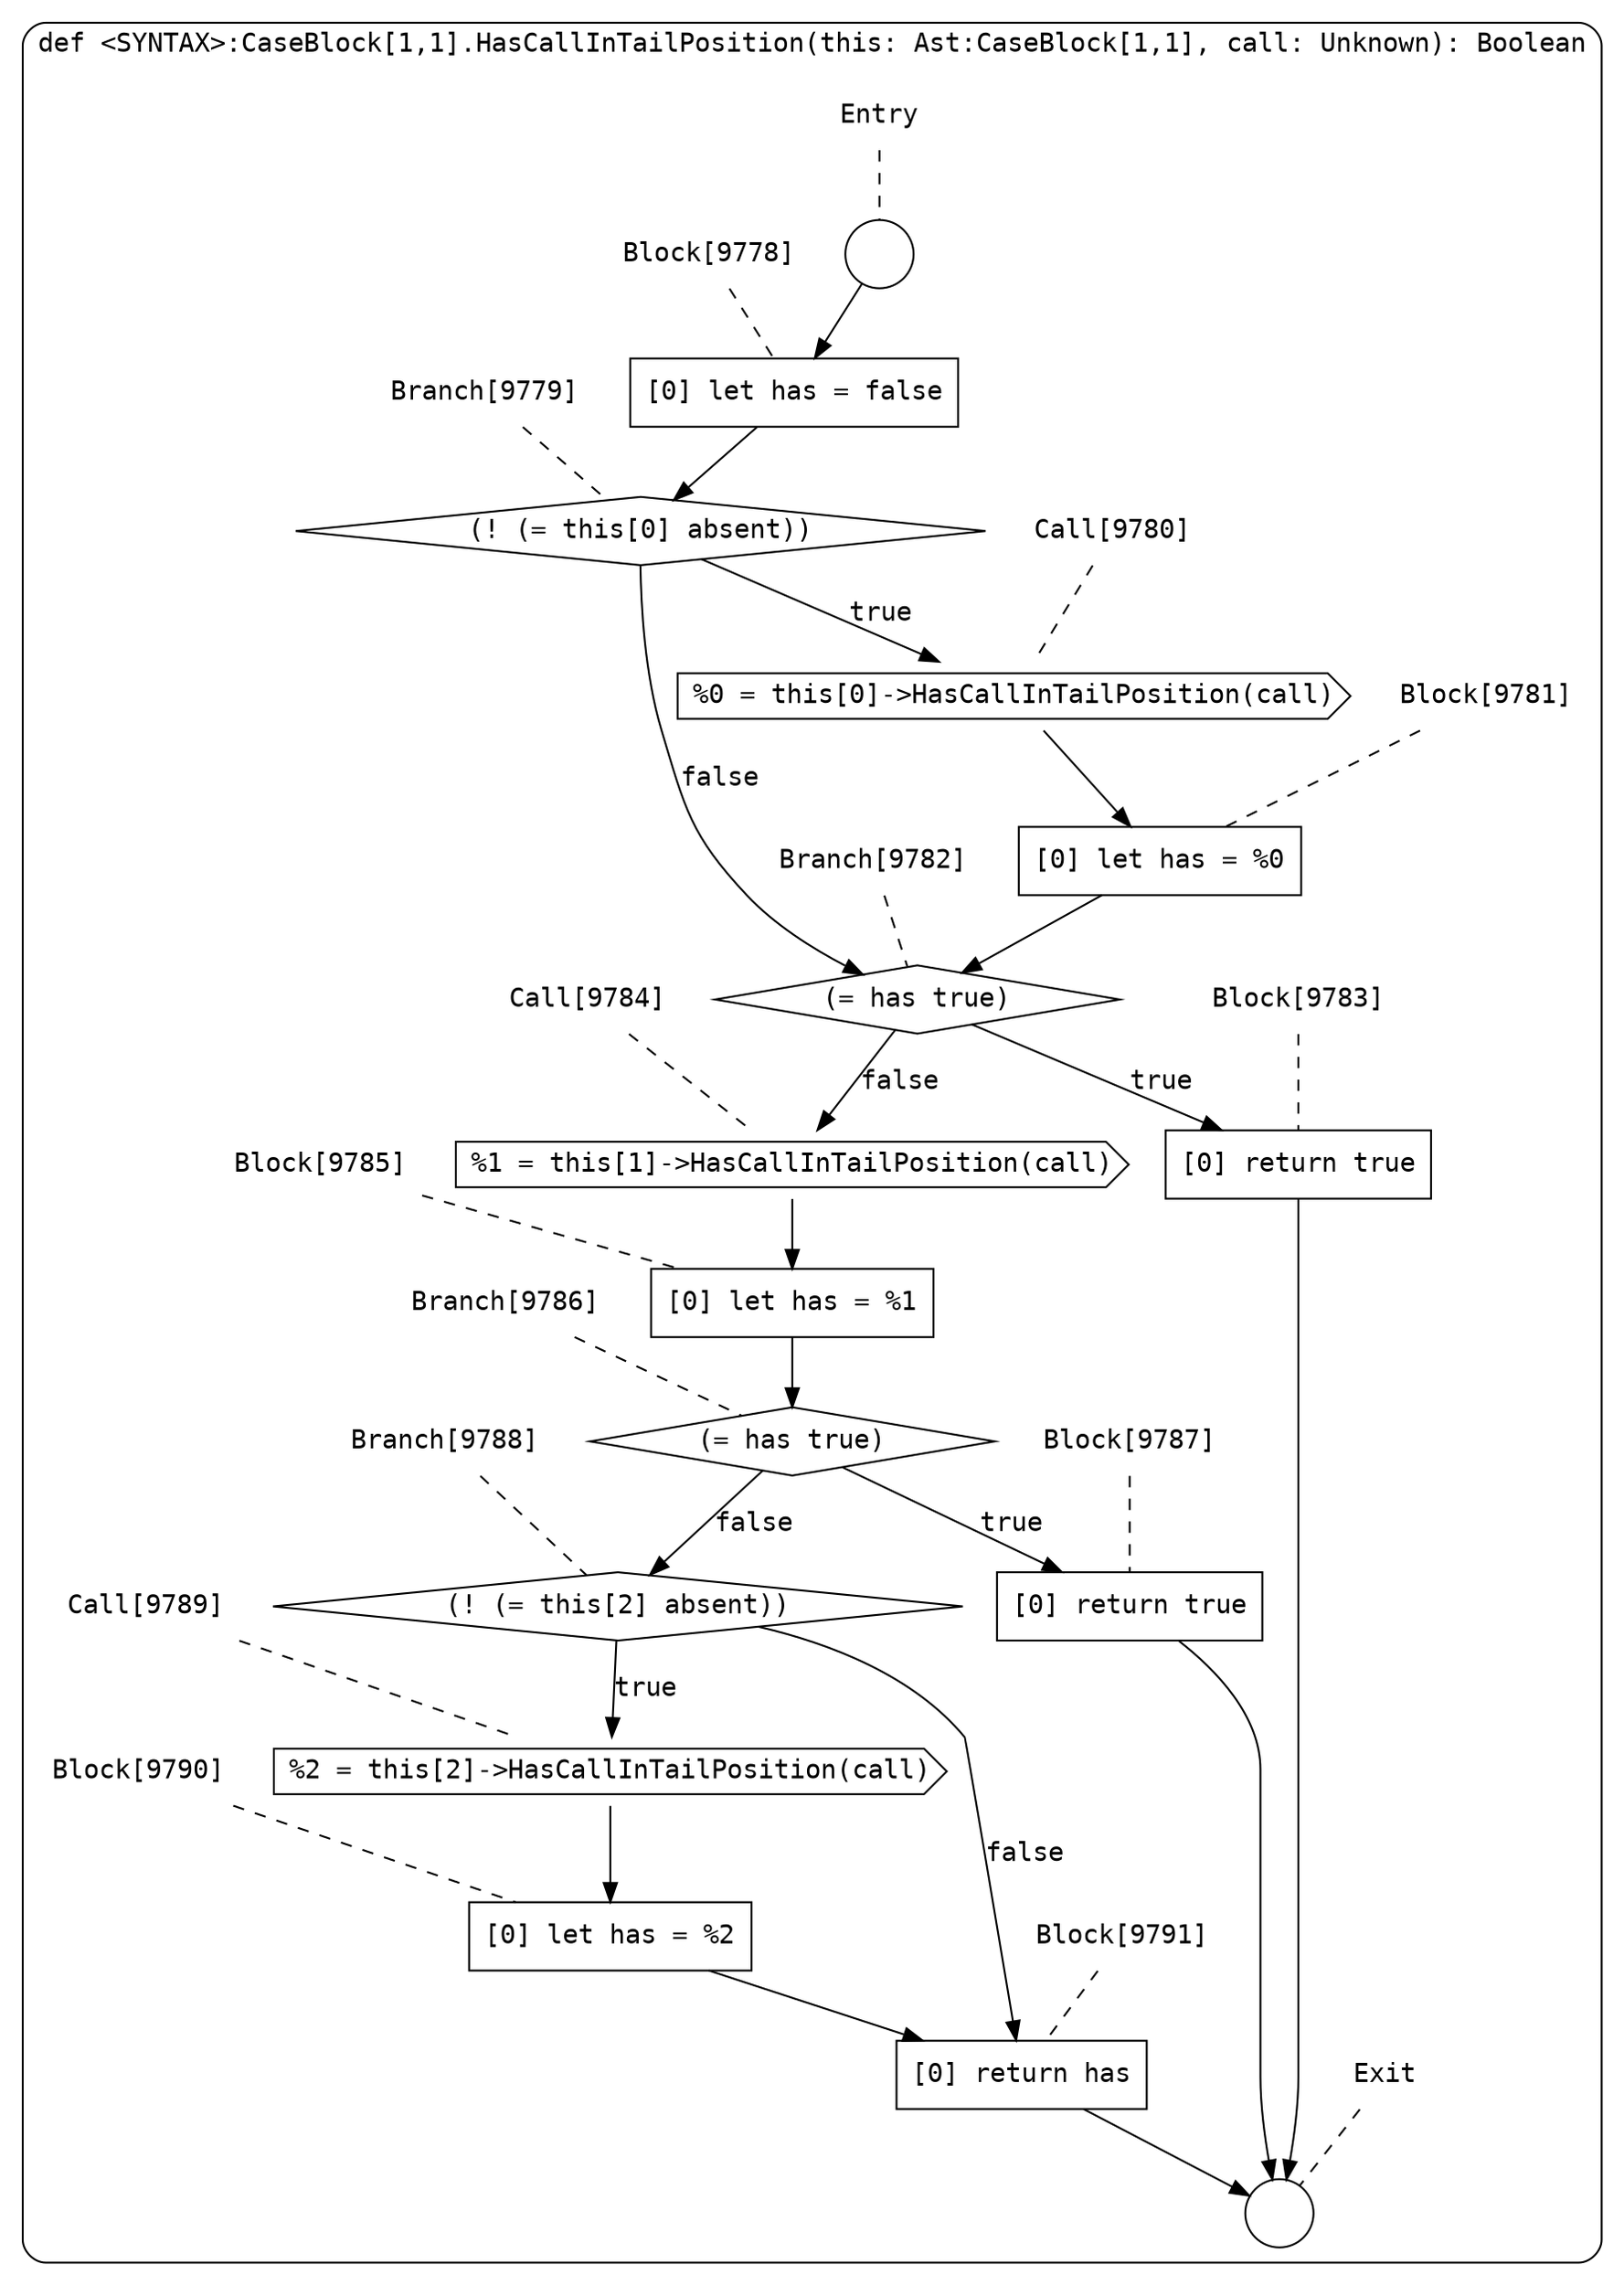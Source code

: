 digraph {
  graph [fontname = "Consolas"]
  node [fontname = "Consolas"]
  edge [fontname = "Consolas"]
  subgraph cluster1765 {
    label = "def <SYNTAX>:CaseBlock[1,1].HasCallInTailPosition(this: Ast:CaseBlock[1,1], call: Unknown): Boolean"
    style = rounded
    cluster1765_entry_name [shape=none, label=<<font color="black">Entry</font>>]
    cluster1765_entry_name -> cluster1765_entry [arrowhead=none, color="black", style=dashed]
    cluster1765_entry [shape=circle label=" " color="black" fillcolor="white" style=filled]
    cluster1765_entry -> node9778 [color="black"]
    cluster1765_exit_name [shape=none, label=<<font color="black">Exit</font>>]
    cluster1765_exit_name -> cluster1765_exit [arrowhead=none, color="black", style=dashed]
    cluster1765_exit [shape=circle label=" " color="black" fillcolor="white" style=filled]
    node9778_name [shape=none, label=<<font color="black">Block[9778]</font>>]
    node9778_name -> node9778 [arrowhead=none, color="black", style=dashed]
    node9778 [shape=box, label=<<font color="black">[0] let has = false<BR ALIGN="LEFT"/></font>> color="black" fillcolor="white", style=filled]
    node9778 -> node9779 [color="black"]
    node9779_name [shape=none, label=<<font color="black">Branch[9779]</font>>]
    node9779_name -> node9779 [arrowhead=none, color="black", style=dashed]
    node9779 [shape=diamond, label=<<font color="black">(! (= this[0] absent))</font>> color="black" fillcolor="white", style=filled]
    node9779 -> node9780 [label=<<font color="black">true</font>> color="black"]
    node9779 -> node9782 [label=<<font color="black">false</font>> color="black"]
    node9780_name [shape=none, label=<<font color="black">Call[9780]</font>>]
    node9780_name -> node9780 [arrowhead=none, color="black", style=dashed]
    node9780 [shape=cds, label=<<font color="black">%0 = this[0]-&gt;HasCallInTailPosition(call)</font>> color="black" fillcolor="white", style=filled]
    node9780 -> node9781 [color="black"]
    node9782_name [shape=none, label=<<font color="black">Branch[9782]</font>>]
    node9782_name -> node9782 [arrowhead=none, color="black", style=dashed]
    node9782 [shape=diamond, label=<<font color="black">(= has true)</font>> color="black" fillcolor="white", style=filled]
    node9782 -> node9783 [label=<<font color="black">true</font>> color="black"]
    node9782 -> node9784 [label=<<font color="black">false</font>> color="black"]
    node9781_name [shape=none, label=<<font color="black">Block[9781]</font>>]
    node9781_name -> node9781 [arrowhead=none, color="black", style=dashed]
    node9781 [shape=box, label=<<font color="black">[0] let has = %0<BR ALIGN="LEFT"/></font>> color="black" fillcolor="white", style=filled]
    node9781 -> node9782 [color="black"]
    node9783_name [shape=none, label=<<font color="black">Block[9783]</font>>]
    node9783_name -> node9783 [arrowhead=none, color="black", style=dashed]
    node9783 [shape=box, label=<<font color="black">[0] return true<BR ALIGN="LEFT"/></font>> color="black" fillcolor="white", style=filled]
    node9783 -> cluster1765_exit [color="black"]
    node9784_name [shape=none, label=<<font color="black">Call[9784]</font>>]
    node9784_name -> node9784 [arrowhead=none, color="black", style=dashed]
    node9784 [shape=cds, label=<<font color="black">%1 = this[1]-&gt;HasCallInTailPosition(call)</font>> color="black" fillcolor="white", style=filled]
    node9784 -> node9785 [color="black"]
    node9785_name [shape=none, label=<<font color="black">Block[9785]</font>>]
    node9785_name -> node9785 [arrowhead=none, color="black", style=dashed]
    node9785 [shape=box, label=<<font color="black">[0] let has = %1<BR ALIGN="LEFT"/></font>> color="black" fillcolor="white", style=filled]
    node9785 -> node9786 [color="black"]
    node9786_name [shape=none, label=<<font color="black">Branch[9786]</font>>]
    node9786_name -> node9786 [arrowhead=none, color="black", style=dashed]
    node9786 [shape=diamond, label=<<font color="black">(= has true)</font>> color="black" fillcolor="white", style=filled]
    node9786 -> node9787 [label=<<font color="black">true</font>> color="black"]
    node9786 -> node9788 [label=<<font color="black">false</font>> color="black"]
    node9787_name [shape=none, label=<<font color="black">Block[9787]</font>>]
    node9787_name -> node9787 [arrowhead=none, color="black", style=dashed]
    node9787 [shape=box, label=<<font color="black">[0] return true<BR ALIGN="LEFT"/></font>> color="black" fillcolor="white", style=filled]
    node9787 -> cluster1765_exit [color="black"]
    node9788_name [shape=none, label=<<font color="black">Branch[9788]</font>>]
    node9788_name -> node9788 [arrowhead=none, color="black", style=dashed]
    node9788 [shape=diamond, label=<<font color="black">(! (= this[2] absent))</font>> color="black" fillcolor="white", style=filled]
    node9788 -> node9789 [label=<<font color="black">true</font>> color="black"]
    node9788 -> node9791 [label=<<font color="black">false</font>> color="black"]
    node9789_name [shape=none, label=<<font color="black">Call[9789]</font>>]
    node9789_name -> node9789 [arrowhead=none, color="black", style=dashed]
    node9789 [shape=cds, label=<<font color="black">%2 = this[2]-&gt;HasCallInTailPosition(call)</font>> color="black" fillcolor="white", style=filled]
    node9789 -> node9790 [color="black"]
    node9791_name [shape=none, label=<<font color="black">Block[9791]</font>>]
    node9791_name -> node9791 [arrowhead=none, color="black", style=dashed]
    node9791 [shape=box, label=<<font color="black">[0] return has<BR ALIGN="LEFT"/></font>> color="black" fillcolor="white", style=filled]
    node9791 -> cluster1765_exit [color="black"]
    node9790_name [shape=none, label=<<font color="black">Block[9790]</font>>]
    node9790_name -> node9790 [arrowhead=none, color="black", style=dashed]
    node9790 [shape=box, label=<<font color="black">[0] let has = %2<BR ALIGN="LEFT"/></font>> color="black" fillcolor="white", style=filled]
    node9790 -> node9791 [color="black"]
  }
}